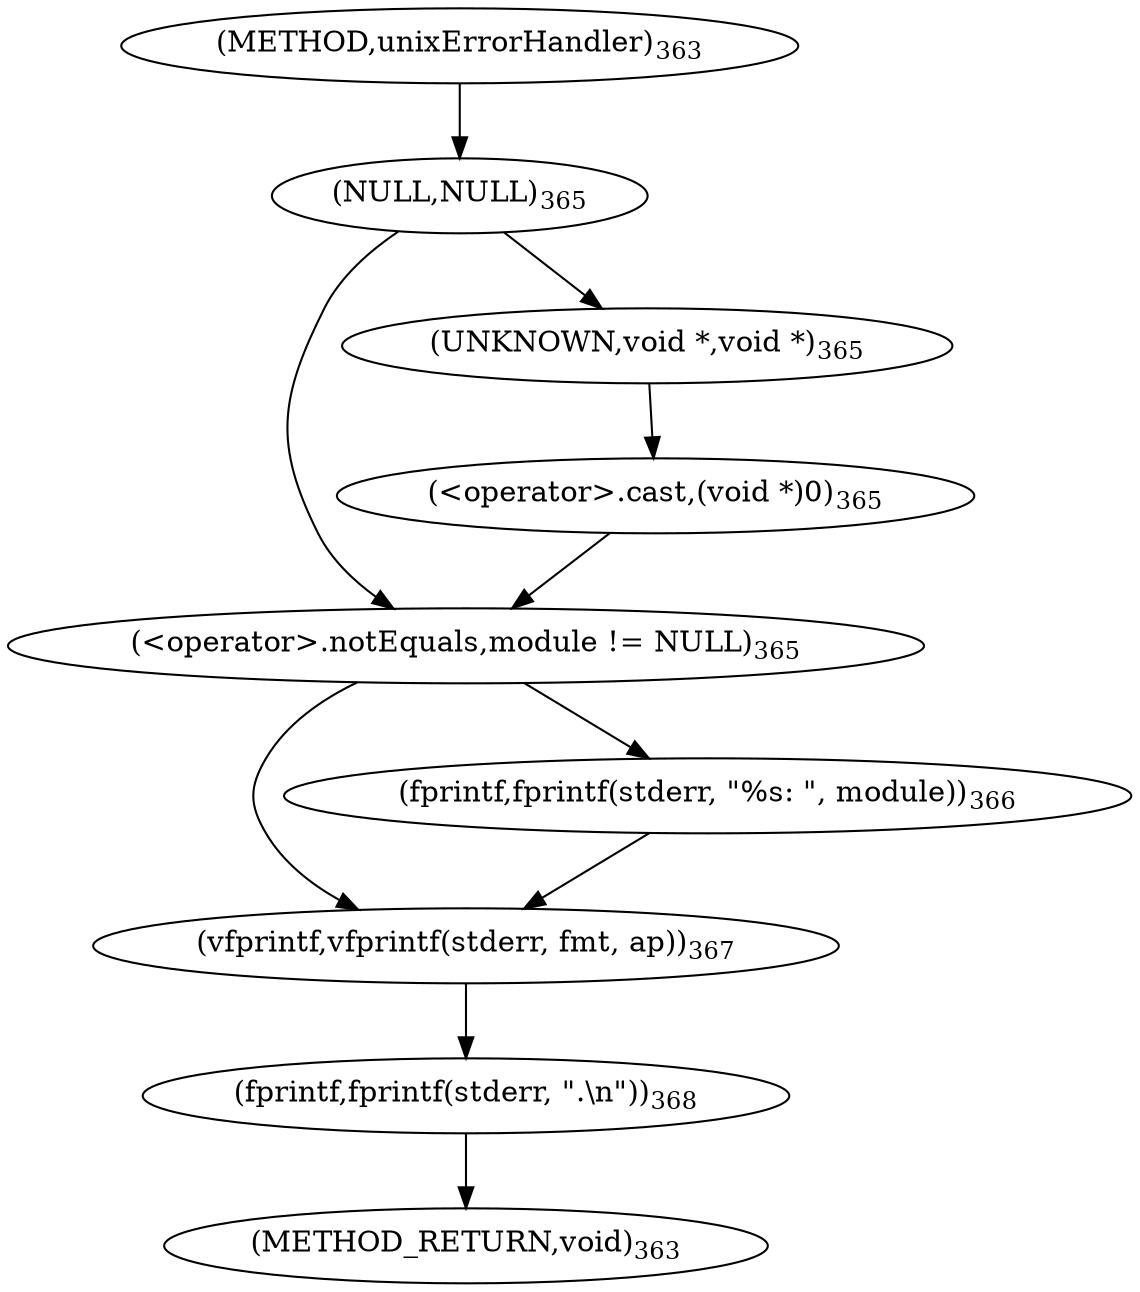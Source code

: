 digraph "unixErrorHandler" {  
"34260" [label = <(vfprintf,vfprintf(stderr, fmt, ap))<SUB>367</SUB>> ]
"34264" [label = <(fprintf,fprintf(stderr, &quot;.\n&quot;))<SUB>368</SUB>> ]
"34248" [label = <(&lt;operator&gt;.notEquals,module != NULL)<SUB>365</SUB>> ]
"34250" [label = <(NULL,NULL)<SUB>365</SUB>> ]
"34256" [label = <(fprintf,fprintf(stderr, &quot;%s: &quot;, module))<SUB>366</SUB>> ]
"34252" [label = <(&lt;operator&gt;.cast,(void *)0)<SUB>365</SUB>> ]
"34253" [label = <(UNKNOWN,void *,void *)<SUB>365</SUB>> ]
"34242" [label = <(METHOD,unixErrorHandler)<SUB>363</SUB>> ]
"34267" [label = <(METHOD_RETURN,void)<SUB>363</SUB>> ]
  "34260" -> "34264" 
  "34264" -> "34267" 
  "34248" -> "34256" 
  "34248" -> "34260" 
  "34250" -> "34253" 
  "34250" -> "34248" 
  "34256" -> "34260" 
  "34252" -> "34248" 
  "34253" -> "34252" 
  "34242" -> "34250" 
}
